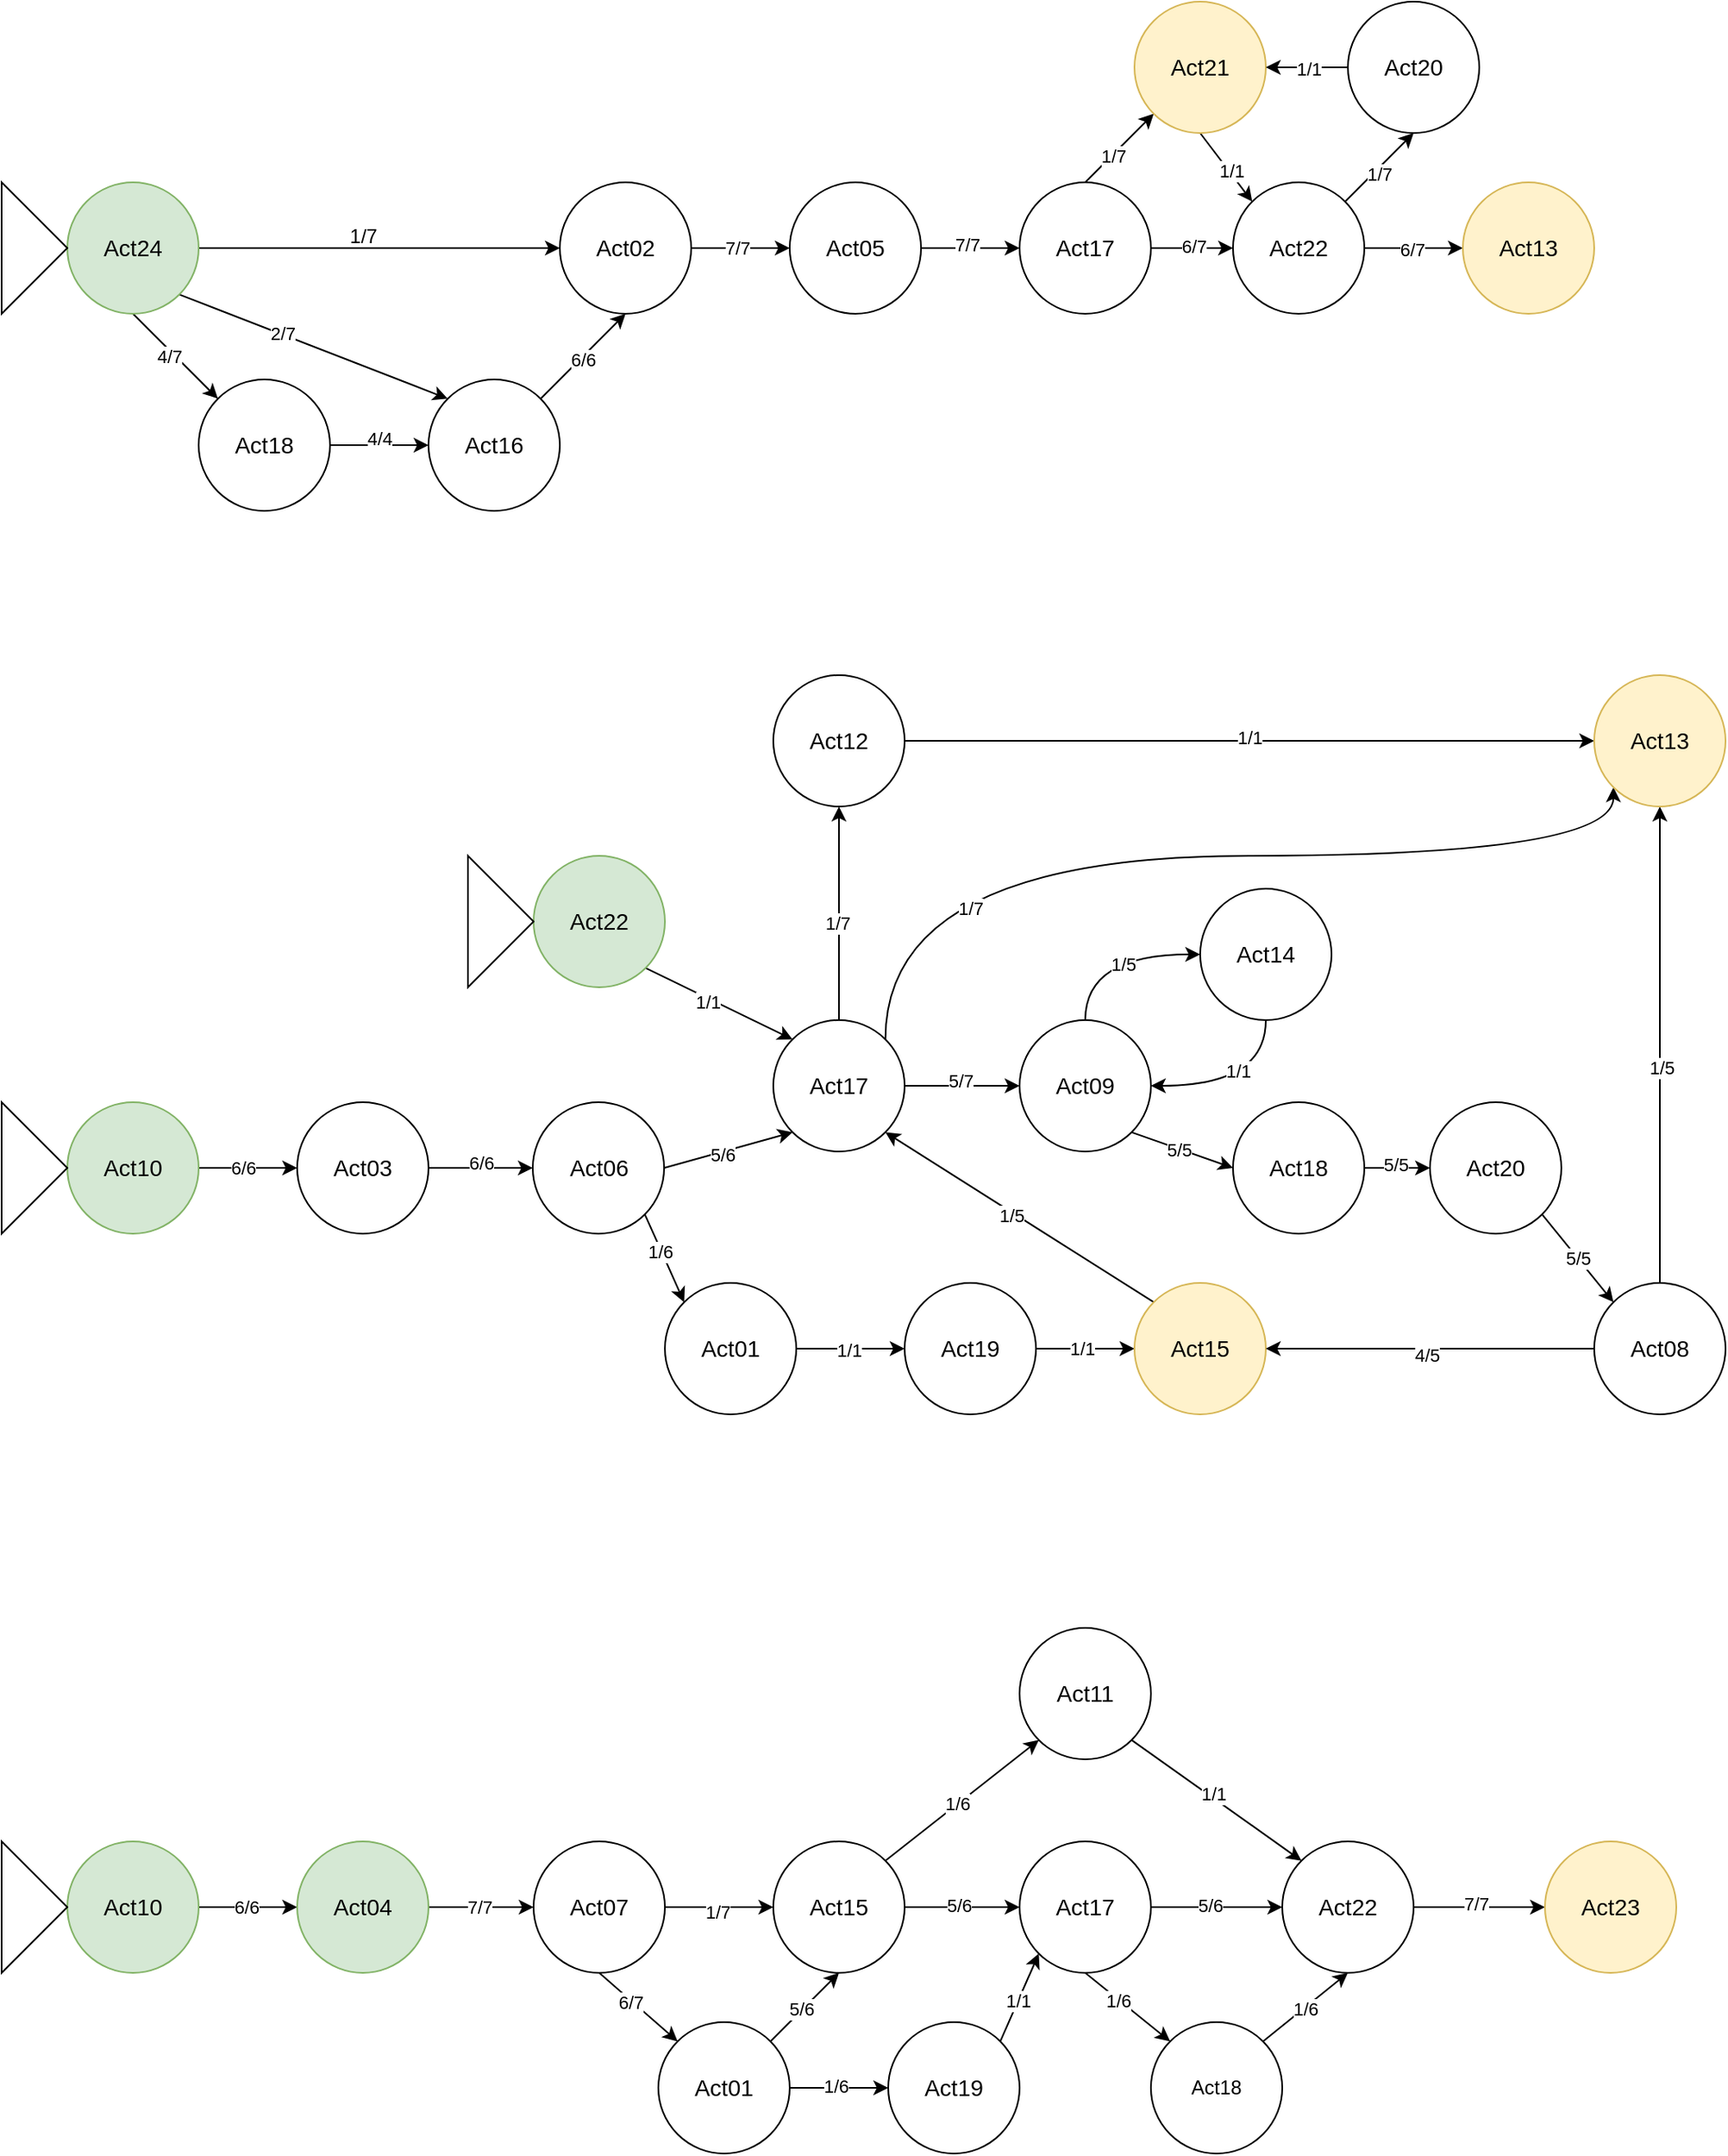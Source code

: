 <mxfile version="26.0.12">
  <diagram name="Página-1" id="U8C-AKAj-BaEkpmL3CiW">
    <mxGraphModel dx="1398" dy="735" grid="1" gridSize="10" guides="1" tooltips="1" connect="1" arrows="1" fold="1" page="1" pageScale="1" pageWidth="827" pageHeight="1169" math="0" shadow="0">
      <root>
        <mxCell id="0" />
        <mxCell id="1" parent="0" />
        <mxCell id="wTMSSNMJUDmzrDAlo_Wn-11" style="edgeStyle=orthogonalEdgeStyle;rounded=0;orthogonalLoop=1;jettySize=auto;html=1;exitX=1;exitY=0.5;exitDx=0;exitDy=0;entryX=0;entryY=0.5;entryDx=0;entryDy=0;" edge="1" parent="1" source="wTMSSNMJUDmzrDAlo_Wn-1" target="wTMSSNMJUDmzrDAlo_Wn-4">
          <mxGeometry relative="1" as="geometry" />
        </mxCell>
        <mxCell id="wTMSSNMJUDmzrDAlo_Wn-29" style="rounded=0;orthogonalLoop=1;jettySize=auto;html=1;exitX=0.5;exitY=1;exitDx=0;exitDy=0;entryX=0;entryY=0;entryDx=0;entryDy=0;" edge="1" parent="1" source="wTMSSNMJUDmzrDAlo_Wn-1" target="wTMSSNMJUDmzrDAlo_Wn-2">
          <mxGeometry relative="1" as="geometry" />
        </mxCell>
        <mxCell id="wTMSSNMJUDmzrDAlo_Wn-33" value="4/7" style="edgeLabel;html=1;align=center;verticalAlign=middle;resizable=0;points=[];" vertex="1" connectable="0" parent="wTMSSNMJUDmzrDAlo_Wn-29">
          <mxGeometry x="-0.066" y="-3" relative="1" as="geometry">
            <mxPoint as="offset" />
          </mxGeometry>
        </mxCell>
        <mxCell id="wTMSSNMJUDmzrDAlo_Wn-30" style="rounded=0;orthogonalLoop=1;jettySize=auto;html=1;exitX=1;exitY=1;exitDx=0;exitDy=0;entryX=0;entryY=0;entryDx=0;entryDy=0;" edge="1" parent="1" source="wTMSSNMJUDmzrDAlo_Wn-1" target="wTMSSNMJUDmzrDAlo_Wn-3">
          <mxGeometry relative="1" as="geometry" />
        </mxCell>
        <mxCell id="wTMSSNMJUDmzrDAlo_Wn-32" value="2/7" style="edgeLabel;html=1;align=center;verticalAlign=middle;resizable=0;points=[];" vertex="1" connectable="0" parent="wTMSSNMJUDmzrDAlo_Wn-30">
          <mxGeometry x="-0.238" y="1" relative="1" as="geometry">
            <mxPoint as="offset" />
          </mxGeometry>
        </mxCell>
        <mxCell id="wTMSSNMJUDmzrDAlo_Wn-1" value="&lt;font style=&quot;font-size: 14px;&quot;&gt;Act24&lt;/font&gt;" style="ellipse;whiteSpace=wrap;html=1;aspect=fixed;fillColor=#d5e8d4;strokeColor=#82b366;" vertex="1" parent="1">
          <mxGeometry x="90" y="180" width="80" height="80" as="geometry" />
        </mxCell>
        <mxCell id="wTMSSNMJUDmzrDAlo_Wn-9" style="edgeStyle=orthogonalEdgeStyle;rounded=0;orthogonalLoop=1;jettySize=auto;html=1;exitX=1;exitY=0.5;exitDx=0;exitDy=0;entryX=0;entryY=0.5;entryDx=0;entryDy=0;" edge="1" parent="1" source="wTMSSNMJUDmzrDAlo_Wn-2" target="wTMSSNMJUDmzrDAlo_Wn-3">
          <mxGeometry relative="1" as="geometry" />
        </mxCell>
        <mxCell id="wTMSSNMJUDmzrDAlo_Wn-34" value="4/4" style="edgeLabel;html=1;align=center;verticalAlign=middle;resizable=0;points=[];" vertex="1" connectable="0" parent="wTMSSNMJUDmzrDAlo_Wn-9">
          <mxGeometry x="-0.003" y="4" relative="1" as="geometry">
            <mxPoint as="offset" />
          </mxGeometry>
        </mxCell>
        <mxCell id="wTMSSNMJUDmzrDAlo_Wn-2" value="&lt;font style=&quot;font-size: 14px;&quot;&gt;Act18&lt;/font&gt;" style="ellipse;whiteSpace=wrap;html=1;aspect=fixed;" vertex="1" parent="1">
          <mxGeometry x="170" y="300" width="80" height="80" as="geometry" />
        </mxCell>
        <mxCell id="wTMSSNMJUDmzrDAlo_Wn-31" style="rounded=0;orthogonalLoop=1;jettySize=auto;html=1;exitX=1;exitY=0;exitDx=0;exitDy=0;entryX=0.5;entryY=1;entryDx=0;entryDy=0;" edge="1" parent="1" source="wTMSSNMJUDmzrDAlo_Wn-3" target="wTMSSNMJUDmzrDAlo_Wn-4">
          <mxGeometry relative="1" as="geometry" />
        </mxCell>
        <mxCell id="wTMSSNMJUDmzrDAlo_Wn-35" value="6/6" style="edgeLabel;html=1;align=center;verticalAlign=middle;resizable=0;points=[];" vertex="1" connectable="0" parent="wTMSSNMJUDmzrDAlo_Wn-31">
          <mxGeometry x="-0.048" y="-1" relative="1" as="geometry">
            <mxPoint as="offset" />
          </mxGeometry>
        </mxCell>
        <mxCell id="wTMSSNMJUDmzrDAlo_Wn-3" value="&lt;font style=&quot;font-size: 14px;&quot;&gt;Act16&lt;/font&gt;" style="ellipse;whiteSpace=wrap;html=1;aspect=fixed;" vertex="1" parent="1">
          <mxGeometry x="310" y="300" width="80" height="80" as="geometry" />
        </mxCell>
        <mxCell id="wTMSSNMJUDmzrDAlo_Wn-14" style="edgeStyle=orthogonalEdgeStyle;rounded=0;orthogonalLoop=1;jettySize=auto;html=1;exitX=1;exitY=0.5;exitDx=0;exitDy=0;entryX=0;entryY=0.5;entryDx=0;entryDy=0;" edge="1" parent="1" source="wTMSSNMJUDmzrDAlo_Wn-4" target="wTMSSNMJUDmzrDAlo_Wn-12">
          <mxGeometry relative="1" as="geometry" />
        </mxCell>
        <mxCell id="wTMSSNMJUDmzrDAlo_Wn-36" value="7/7" style="edgeLabel;html=1;align=center;verticalAlign=middle;resizable=0;points=[];" vertex="1" connectable="0" parent="wTMSSNMJUDmzrDAlo_Wn-14">
          <mxGeometry x="-0.067" relative="1" as="geometry">
            <mxPoint as="offset" />
          </mxGeometry>
        </mxCell>
        <mxCell id="wTMSSNMJUDmzrDAlo_Wn-4" value="&lt;font style=&quot;font-size: 14px;&quot;&gt;Act02&lt;/font&gt;" style="ellipse;whiteSpace=wrap;html=1;aspect=fixed;" vertex="1" parent="1">
          <mxGeometry x="390" y="180" width="80" height="80" as="geometry" />
        </mxCell>
        <mxCell id="wTMSSNMJUDmzrDAlo_Wn-5" value="" style="triangle;whiteSpace=wrap;html=1;" vertex="1" parent="1">
          <mxGeometry x="50" y="180" width="40" height="80" as="geometry" />
        </mxCell>
        <mxCell id="wTMSSNMJUDmzrDAlo_Wn-15" style="edgeStyle=orthogonalEdgeStyle;rounded=0;orthogonalLoop=1;jettySize=auto;html=1;exitX=1;exitY=0.5;exitDx=0;exitDy=0;entryX=0;entryY=0.5;entryDx=0;entryDy=0;" edge="1" parent="1" source="wTMSSNMJUDmzrDAlo_Wn-12" target="wTMSSNMJUDmzrDAlo_Wn-13">
          <mxGeometry relative="1" as="geometry" />
        </mxCell>
        <mxCell id="wTMSSNMJUDmzrDAlo_Wn-37" value="7/7" style="edgeLabel;html=1;align=center;verticalAlign=middle;resizable=0;points=[];" vertex="1" connectable="0" parent="wTMSSNMJUDmzrDAlo_Wn-15">
          <mxGeometry x="-0.067" y="2" relative="1" as="geometry">
            <mxPoint as="offset" />
          </mxGeometry>
        </mxCell>
        <mxCell id="wTMSSNMJUDmzrDAlo_Wn-12" value="&lt;font style=&quot;font-size: 14px;&quot;&gt;Act05&lt;/font&gt;" style="ellipse;whiteSpace=wrap;html=1;aspect=fixed;" vertex="1" parent="1">
          <mxGeometry x="530" y="180" width="80" height="80" as="geometry" />
        </mxCell>
        <mxCell id="wTMSSNMJUDmzrDAlo_Wn-21" style="edgeStyle=orthogonalEdgeStyle;rounded=0;orthogonalLoop=1;jettySize=auto;html=1;entryX=0;entryY=0.5;entryDx=0;entryDy=0;" edge="1" parent="1" source="wTMSSNMJUDmzrDAlo_Wn-13" target="wTMSSNMJUDmzrDAlo_Wn-16">
          <mxGeometry relative="1" as="geometry" />
        </mxCell>
        <mxCell id="wTMSSNMJUDmzrDAlo_Wn-38" value="6/7" style="edgeLabel;html=1;align=center;verticalAlign=middle;resizable=0;points=[];" vertex="1" connectable="0" parent="wTMSSNMJUDmzrDAlo_Wn-21">
          <mxGeometry x="0.044" y="1" relative="1" as="geometry">
            <mxPoint as="offset" />
          </mxGeometry>
        </mxCell>
        <mxCell id="wTMSSNMJUDmzrDAlo_Wn-25" style="rounded=0;orthogonalLoop=1;jettySize=auto;html=1;exitX=0.5;exitY=0;exitDx=0;exitDy=0;entryX=0;entryY=1;entryDx=0;entryDy=0;" edge="1" parent="1" source="wTMSSNMJUDmzrDAlo_Wn-13" target="wTMSSNMJUDmzrDAlo_Wn-18">
          <mxGeometry relative="1" as="geometry" />
        </mxCell>
        <mxCell id="wTMSSNMJUDmzrDAlo_Wn-39" value="1/7" style="edgeLabel;html=1;align=center;verticalAlign=middle;resizable=0;points=[];" vertex="1" connectable="0" parent="wTMSSNMJUDmzrDAlo_Wn-25">
          <mxGeometry x="-0.222" relative="1" as="geometry">
            <mxPoint as="offset" />
          </mxGeometry>
        </mxCell>
        <mxCell id="wTMSSNMJUDmzrDAlo_Wn-13" value="&lt;font style=&quot;font-size: 14px;&quot;&gt;Act17&lt;/font&gt;" style="ellipse;whiteSpace=wrap;html=1;aspect=fixed;" vertex="1" parent="1">
          <mxGeometry x="670" y="180" width="80" height="80" as="geometry" />
        </mxCell>
        <mxCell id="wTMSSNMJUDmzrDAlo_Wn-22" style="edgeStyle=orthogonalEdgeStyle;rounded=0;orthogonalLoop=1;jettySize=auto;html=1;exitX=1;exitY=0.5;exitDx=0;exitDy=0;entryX=0;entryY=0.5;entryDx=0;entryDy=0;" edge="1" parent="1" source="wTMSSNMJUDmzrDAlo_Wn-16" target="wTMSSNMJUDmzrDAlo_Wn-17">
          <mxGeometry relative="1" as="geometry" />
        </mxCell>
        <mxCell id="wTMSSNMJUDmzrDAlo_Wn-43" value="6/7" style="edgeLabel;html=1;align=center;verticalAlign=middle;resizable=0;points=[];" vertex="1" connectable="0" parent="wTMSSNMJUDmzrDAlo_Wn-22">
          <mxGeometry x="-0.051" y="-1" relative="1" as="geometry">
            <mxPoint as="offset" />
          </mxGeometry>
        </mxCell>
        <mxCell id="wTMSSNMJUDmzrDAlo_Wn-23" style="rounded=0;orthogonalLoop=1;jettySize=auto;html=1;exitX=1;exitY=0;exitDx=0;exitDy=0;entryX=0.5;entryY=1;entryDx=0;entryDy=0;" edge="1" parent="1" source="wTMSSNMJUDmzrDAlo_Wn-16" target="wTMSSNMJUDmzrDAlo_Wn-19">
          <mxGeometry relative="1" as="geometry" />
        </mxCell>
        <mxCell id="wTMSSNMJUDmzrDAlo_Wn-41" value="1/7" style="edgeLabel;html=1;align=center;verticalAlign=middle;resizable=0;points=[];" vertex="1" connectable="0" parent="wTMSSNMJUDmzrDAlo_Wn-23">
          <mxGeometry x="-0.105" y="-2" relative="1" as="geometry">
            <mxPoint as="offset" />
          </mxGeometry>
        </mxCell>
        <mxCell id="wTMSSNMJUDmzrDAlo_Wn-16" value="&lt;font style=&quot;font-size: 14px;&quot;&gt;Act22&lt;/font&gt;" style="ellipse;whiteSpace=wrap;html=1;aspect=fixed;" vertex="1" parent="1">
          <mxGeometry x="800" y="180" width="80" height="80" as="geometry" />
        </mxCell>
        <mxCell id="wTMSSNMJUDmzrDAlo_Wn-17" value="&lt;font style=&quot;font-size: 14px;&quot;&gt;Act13&lt;/font&gt;" style="ellipse;whiteSpace=wrap;html=1;aspect=fixed;fillColor=#fff2cc;strokeColor=#d6b656;" vertex="1" parent="1">
          <mxGeometry x="940" y="180" width="80" height="80" as="geometry" />
        </mxCell>
        <mxCell id="wTMSSNMJUDmzrDAlo_Wn-26" style="rounded=0;orthogonalLoop=1;jettySize=auto;html=1;exitX=0.5;exitY=1;exitDx=0;exitDy=0;entryX=0;entryY=0;entryDx=0;entryDy=0;" edge="1" parent="1" source="wTMSSNMJUDmzrDAlo_Wn-18" target="wTMSSNMJUDmzrDAlo_Wn-16">
          <mxGeometry relative="1" as="geometry" />
        </mxCell>
        <mxCell id="wTMSSNMJUDmzrDAlo_Wn-40" value="1/1" style="edgeLabel;html=1;align=center;verticalAlign=middle;resizable=0;points=[];" vertex="1" connectable="0" parent="wTMSSNMJUDmzrDAlo_Wn-26">
          <mxGeometry x="0.126" y="1" relative="1" as="geometry">
            <mxPoint as="offset" />
          </mxGeometry>
        </mxCell>
        <mxCell id="wTMSSNMJUDmzrDAlo_Wn-18" value="&lt;font style=&quot;font-size: 14px;&quot;&gt;Act21&lt;/font&gt;" style="ellipse;whiteSpace=wrap;html=1;aspect=fixed;fillColor=#fff2cc;strokeColor=#d6b656;" vertex="1" parent="1">
          <mxGeometry x="740" y="70" width="80" height="80" as="geometry" />
        </mxCell>
        <mxCell id="wTMSSNMJUDmzrDAlo_Wn-24" style="edgeStyle=orthogonalEdgeStyle;rounded=0;orthogonalLoop=1;jettySize=auto;html=1;exitX=0;exitY=0.5;exitDx=0;exitDy=0;entryX=1;entryY=0.5;entryDx=0;entryDy=0;" edge="1" parent="1" source="wTMSSNMJUDmzrDAlo_Wn-19" target="wTMSSNMJUDmzrDAlo_Wn-18">
          <mxGeometry relative="1" as="geometry" />
        </mxCell>
        <mxCell id="wTMSSNMJUDmzrDAlo_Wn-42" value="1/1" style="edgeLabel;html=1;align=center;verticalAlign=middle;resizable=0;points=[];" vertex="1" connectable="0" parent="wTMSSNMJUDmzrDAlo_Wn-24">
          <mxGeometry x="-0.025" y="1" relative="1" as="geometry">
            <mxPoint as="offset" />
          </mxGeometry>
        </mxCell>
        <mxCell id="wTMSSNMJUDmzrDAlo_Wn-19" value="&lt;font style=&quot;font-size: 14px;&quot;&gt;Act20&lt;/font&gt;" style="ellipse;whiteSpace=wrap;html=1;aspect=fixed;" vertex="1" parent="1">
          <mxGeometry x="870" y="70" width="80" height="80" as="geometry" />
        </mxCell>
        <mxCell id="wTMSSNMJUDmzrDAlo_Wn-27" value="1/7" style="text;html=1;align=center;verticalAlign=middle;resizable=0;points=[];autosize=1;strokeColor=none;fillColor=none;" vertex="1" parent="1">
          <mxGeometry x="250" y="198" width="40" height="30" as="geometry" />
        </mxCell>
        <mxCell id="wTMSSNMJUDmzrDAlo_Wn-49" style="edgeStyle=orthogonalEdgeStyle;rounded=0;orthogonalLoop=1;jettySize=auto;html=1;exitX=1;exitY=0.5;exitDx=0;exitDy=0;entryX=0;entryY=0.5;entryDx=0;entryDy=0;" edge="1" parent="1" source="wTMSSNMJUDmzrDAlo_Wn-44" target="wTMSSNMJUDmzrDAlo_Wn-48">
          <mxGeometry relative="1" as="geometry" />
        </mxCell>
        <mxCell id="wTMSSNMJUDmzrDAlo_Wn-83" value="6/6" style="edgeLabel;html=1;align=center;verticalAlign=middle;resizable=0;points=[];" vertex="1" connectable="0" parent="wTMSSNMJUDmzrDAlo_Wn-49">
          <mxGeometry x="-0.092" relative="1" as="geometry">
            <mxPoint as="offset" />
          </mxGeometry>
        </mxCell>
        <mxCell id="wTMSSNMJUDmzrDAlo_Wn-44" value="&lt;font style=&quot;font-size: 14px;&quot;&gt;Act10&lt;/font&gt;" style="ellipse;whiteSpace=wrap;html=1;aspect=fixed;fillColor=#d5e8d4;strokeColor=#82b366;" vertex="1" parent="1">
          <mxGeometry x="90" y="740" width="80" height="80" as="geometry" />
        </mxCell>
        <mxCell id="wTMSSNMJUDmzrDAlo_Wn-67" style="rounded=0;orthogonalLoop=1;jettySize=auto;html=1;exitX=1;exitY=1;exitDx=0;exitDy=0;entryX=0;entryY=0;entryDx=0;entryDy=0;" edge="1" parent="1" source="wTMSSNMJUDmzrDAlo_Wn-45" target="wTMSSNMJUDmzrDAlo_Wn-54">
          <mxGeometry relative="1" as="geometry" />
        </mxCell>
        <mxCell id="wTMSSNMJUDmzrDAlo_Wn-85" value="1/1" style="edgeLabel;html=1;align=center;verticalAlign=middle;resizable=0;points=[];" vertex="1" connectable="0" parent="wTMSSNMJUDmzrDAlo_Wn-67">
          <mxGeometry x="-0.14" y="-2" relative="1" as="geometry">
            <mxPoint as="offset" />
          </mxGeometry>
        </mxCell>
        <mxCell id="wTMSSNMJUDmzrDAlo_Wn-45" value="&lt;font style=&quot;font-size: 14px;&quot;&gt;Act22&lt;/font&gt;" style="ellipse;whiteSpace=wrap;html=1;aspect=fixed;fillColor=#d5e8d4;strokeColor=#82b366;" vertex="1" parent="1">
          <mxGeometry x="374" y="590" width="80" height="80" as="geometry" />
        </mxCell>
        <mxCell id="wTMSSNMJUDmzrDAlo_Wn-46" value="" style="triangle;whiteSpace=wrap;html=1;" vertex="1" parent="1">
          <mxGeometry x="334" y="590" width="40" height="80" as="geometry" />
        </mxCell>
        <mxCell id="wTMSSNMJUDmzrDAlo_Wn-47" value="" style="triangle;whiteSpace=wrap;html=1;" vertex="1" parent="1">
          <mxGeometry x="50" y="740" width="40" height="80" as="geometry" />
        </mxCell>
        <mxCell id="wTMSSNMJUDmzrDAlo_Wn-62" style="edgeStyle=orthogonalEdgeStyle;rounded=0;orthogonalLoop=1;jettySize=auto;html=1;exitX=1;exitY=0.5;exitDx=0;exitDy=0;entryX=0;entryY=0.5;entryDx=0;entryDy=0;" edge="1" parent="1" source="wTMSSNMJUDmzrDAlo_Wn-48" target="wTMSSNMJUDmzrDAlo_Wn-50">
          <mxGeometry relative="1" as="geometry" />
        </mxCell>
        <mxCell id="wTMSSNMJUDmzrDAlo_Wn-84" value="6/6" style="edgeLabel;html=1;align=center;verticalAlign=middle;resizable=0;points=[];" vertex="1" connectable="0" parent="wTMSSNMJUDmzrDAlo_Wn-62">
          <mxGeometry x="0.008" y="3" relative="1" as="geometry">
            <mxPoint as="offset" />
          </mxGeometry>
        </mxCell>
        <mxCell id="wTMSSNMJUDmzrDAlo_Wn-48" value="&lt;font style=&quot;font-size: 14px;&quot;&gt;Act03&lt;/font&gt;" style="ellipse;whiteSpace=wrap;html=1;aspect=fixed;" vertex="1" parent="1">
          <mxGeometry x="230" y="740" width="80" height="80" as="geometry" />
        </mxCell>
        <mxCell id="wTMSSNMJUDmzrDAlo_Wn-63" style="rounded=0;orthogonalLoop=1;jettySize=auto;html=1;exitX=1;exitY=1;exitDx=0;exitDy=0;entryX=0;entryY=0;entryDx=0;entryDy=0;" edge="1" parent="1" source="wTMSSNMJUDmzrDAlo_Wn-50" target="wTMSSNMJUDmzrDAlo_Wn-51">
          <mxGeometry relative="1" as="geometry" />
        </mxCell>
        <mxCell id="wTMSSNMJUDmzrDAlo_Wn-87" value="1/6" style="edgeLabel;html=1;align=center;verticalAlign=middle;resizable=0;points=[];" vertex="1" connectable="0" parent="wTMSSNMJUDmzrDAlo_Wn-63">
          <mxGeometry x="-0.178" y="-1" relative="1" as="geometry">
            <mxPoint as="offset" />
          </mxGeometry>
        </mxCell>
        <mxCell id="wTMSSNMJUDmzrDAlo_Wn-66" style="rounded=0;orthogonalLoop=1;jettySize=auto;html=1;exitX=1;exitY=0.5;exitDx=0;exitDy=0;entryX=0;entryY=1;entryDx=0;entryDy=0;" edge="1" parent="1" source="wTMSSNMJUDmzrDAlo_Wn-50" target="wTMSSNMJUDmzrDAlo_Wn-54">
          <mxGeometry relative="1" as="geometry" />
        </mxCell>
        <mxCell id="wTMSSNMJUDmzrDAlo_Wn-86" value="5/6" style="edgeLabel;html=1;align=center;verticalAlign=middle;resizable=0;points=[];" vertex="1" connectable="0" parent="wTMSSNMJUDmzrDAlo_Wn-66">
          <mxGeometry x="-0.11" y="-1" relative="1" as="geometry">
            <mxPoint as="offset" />
          </mxGeometry>
        </mxCell>
        <mxCell id="wTMSSNMJUDmzrDAlo_Wn-50" value="&lt;font style=&quot;font-size: 14px;&quot;&gt;Act06&lt;/font&gt;" style="ellipse;whiteSpace=wrap;html=1;aspect=fixed;" vertex="1" parent="1">
          <mxGeometry x="373.5" y="740" width="80" height="80" as="geometry" />
        </mxCell>
        <mxCell id="wTMSSNMJUDmzrDAlo_Wn-64" style="edgeStyle=orthogonalEdgeStyle;rounded=0;orthogonalLoop=1;jettySize=auto;html=1;exitX=1;exitY=0.5;exitDx=0;exitDy=0;entryX=0;entryY=0.5;entryDx=0;entryDy=0;" edge="1" parent="1" source="wTMSSNMJUDmzrDAlo_Wn-51" target="wTMSSNMJUDmzrDAlo_Wn-52">
          <mxGeometry relative="1" as="geometry" />
        </mxCell>
        <mxCell id="wTMSSNMJUDmzrDAlo_Wn-88" value="1/1" style="edgeLabel;html=1;align=center;verticalAlign=middle;resizable=0;points=[];" vertex="1" connectable="0" parent="wTMSSNMJUDmzrDAlo_Wn-64">
          <mxGeometry x="-0.036" y="-1" relative="1" as="geometry">
            <mxPoint as="offset" />
          </mxGeometry>
        </mxCell>
        <mxCell id="wTMSSNMJUDmzrDAlo_Wn-51" value="&lt;font style=&quot;font-size: 14px;&quot;&gt;Act01&lt;/font&gt;" style="ellipse;whiteSpace=wrap;html=1;aspect=fixed;" vertex="1" parent="1">
          <mxGeometry x="454" y="850" width="80" height="80" as="geometry" />
        </mxCell>
        <mxCell id="wTMSSNMJUDmzrDAlo_Wn-65" style="edgeStyle=orthogonalEdgeStyle;rounded=0;orthogonalLoop=1;jettySize=auto;html=1;exitX=1;exitY=0.5;exitDx=0;exitDy=0;entryX=0;entryY=0.5;entryDx=0;entryDy=0;" edge="1" parent="1" source="wTMSSNMJUDmzrDAlo_Wn-52" target="wTMSSNMJUDmzrDAlo_Wn-53">
          <mxGeometry relative="1" as="geometry" />
        </mxCell>
        <mxCell id="wTMSSNMJUDmzrDAlo_Wn-89" value="1/1" style="edgeLabel;html=1;align=center;verticalAlign=middle;resizable=0;points=[];" vertex="1" connectable="0" parent="wTMSSNMJUDmzrDAlo_Wn-65">
          <mxGeometry x="-0.076" relative="1" as="geometry">
            <mxPoint as="offset" />
          </mxGeometry>
        </mxCell>
        <mxCell id="wTMSSNMJUDmzrDAlo_Wn-52" value="&lt;font style=&quot;font-size: 14px;&quot;&gt;Act19&lt;/font&gt;" style="ellipse;whiteSpace=wrap;html=1;aspect=fixed;" vertex="1" parent="1">
          <mxGeometry x="600" y="850" width="80" height="80" as="geometry" />
        </mxCell>
        <mxCell id="wTMSSNMJUDmzrDAlo_Wn-92" style="rounded=0;orthogonalLoop=1;jettySize=auto;html=1;exitX=0;exitY=0;exitDx=0;exitDy=0;entryX=1;entryY=1;entryDx=0;entryDy=0;" edge="1" parent="1" source="wTMSSNMJUDmzrDAlo_Wn-53" target="wTMSSNMJUDmzrDAlo_Wn-54">
          <mxGeometry relative="1" as="geometry" />
        </mxCell>
        <mxCell id="wTMSSNMJUDmzrDAlo_Wn-106" value="1/5" style="edgeLabel;html=1;align=center;verticalAlign=middle;resizable=0;points=[];" vertex="1" connectable="0" parent="wTMSSNMJUDmzrDAlo_Wn-92">
          <mxGeometry x="0.051" y="2" relative="1" as="geometry">
            <mxPoint as="offset" />
          </mxGeometry>
        </mxCell>
        <mxCell id="wTMSSNMJUDmzrDAlo_Wn-53" value="&lt;font style=&quot;font-size: 14px;&quot;&gt;Act15&lt;/font&gt;" style="ellipse;whiteSpace=wrap;html=1;aspect=fixed;fillColor=#fff2cc;strokeColor=#d6b656;" vertex="1" parent="1">
          <mxGeometry x="740" y="850" width="80" height="80" as="geometry" />
        </mxCell>
        <mxCell id="wTMSSNMJUDmzrDAlo_Wn-68" style="edgeStyle=orthogonalEdgeStyle;rounded=0;orthogonalLoop=1;jettySize=auto;html=1;exitX=0.5;exitY=0;exitDx=0;exitDy=0;entryX=0.5;entryY=1;entryDx=0;entryDy=0;" edge="1" parent="1" source="wTMSSNMJUDmzrDAlo_Wn-54" target="wTMSSNMJUDmzrDAlo_Wn-55">
          <mxGeometry relative="1" as="geometry" />
        </mxCell>
        <mxCell id="wTMSSNMJUDmzrDAlo_Wn-95" value="1/7" style="edgeLabel;html=1;align=center;verticalAlign=middle;resizable=0;points=[];" vertex="1" connectable="0" parent="wTMSSNMJUDmzrDAlo_Wn-68">
          <mxGeometry x="-0.088" y="1" relative="1" as="geometry">
            <mxPoint as="offset" />
          </mxGeometry>
        </mxCell>
        <mxCell id="wTMSSNMJUDmzrDAlo_Wn-76" style="edgeStyle=orthogonalEdgeStyle;rounded=0;orthogonalLoop=1;jettySize=auto;html=1;exitX=1;exitY=0.5;exitDx=0;exitDy=0;entryX=0;entryY=0.5;entryDx=0;entryDy=0;" edge="1" parent="1" source="wTMSSNMJUDmzrDAlo_Wn-54" target="wTMSSNMJUDmzrDAlo_Wn-56">
          <mxGeometry relative="1" as="geometry" />
        </mxCell>
        <mxCell id="wTMSSNMJUDmzrDAlo_Wn-96" value="5/7" style="edgeLabel;html=1;align=center;verticalAlign=middle;resizable=0;points=[];" vertex="1" connectable="0" parent="wTMSSNMJUDmzrDAlo_Wn-76">
          <mxGeometry x="-0.045" y="3" relative="1" as="geometry">
            <mxPoint as="offset" />
          </mxGeometry>
        </mxCell>
        <mxCell id="wTMSSNMJUDmzrDAlo_Wn-80" style="edgeStyle=orthogonalEdgeStyle;rounded=0;orthogonalLoop=1;jettySize=auto;html=1;exitX=1;exitY=0;exitDx=0;exitDy=0;entryX=0;entryY=1;entryDx=0;entryDy=0;elbow=vertical;curved=1;" edge="1" parent="1" source="wTMSSNMJUDmzrDAlo_Wn-54" target="wTMSSNMJUDmzrDAlo_Wn-61">
          <mxGeometry relative="1" as="geometry">
            <Array as="points">
              <mxPoint x="588" y="590" />
              <mxPoint x="1032" y="590" />
            </Array>
          </mxGeometry>
        </mxCell>
        <mxCell id="wTMSSNMJUDmzrDAlo_Wn-93" value="1/7" style="edgeLabel;html=1;align=center;verticalAlign=middle;resizable=0;points=[];" vertex="1" connectable="0" parent="wTMSSNMJUDmzrDAlo_Wn-80">
          <mxGeometry x="-0.452" y="-32" relative="1" as="geometry">
            <mxPoint as="offset" />
          </mxGeometry>
        </mxCell>
        <mxCell id="wTMSSNMJUDmzrDAlo_Wn-54" value="&lt;font style=&quot;font-size: 14px;&quot;&gt;Act17&lt;/font&gt;" style="ellipse;whiteSpace=wrap;html=1;aspect=fixed;" vertex="1" parent="1">
          <mxGeometry x="520" y="690" width="80" height="80" as="geometry" />
        </mxCell>
        <mxCell id="wTMSSNMJUDmzrDAlo_Wn-69" style="edgeStyle=orthogonalEdgeStyle;rounded=0;orthogonalLoop=1;jettySize=auto;html=1;exitX=1;exitY=0.5;exitDx=0;exitDy=0;entryX=0;entryY=0.5;entryDx=0;entryDy=0;" edge="1" parent="1" source="wTMSSNMJUDmzrDAlo_Wn-55" target="wTMSSNMJUDmzrDAlo_Wn-61">
          <mxGeometry relative="1" as="geometry" />
        </mxCell>
        <mxCell id="wTMSSNMJUDmzrDAlo_Wn-97" value="1/1" style="edgeLabel;html=1;align=center;verticalAlign=middle;resizable=0;points=[];" vertex="1" connectable="0" parent="wTMSSNMJUDmzrDAlo_Wn-69">
          <mxGeometry x="-0.002" y="2" relative="1" as="geometry">
            <mxPoint as="offset" />
          </mxGeometry>
        </mxCell>
        <mxCell id="wTMSSNMJUDmzrDAlo_Wn-55" value="&lt;font style=&quot;font-size: 14px;&quot;&gt;Act12&lt;/font&gt;" style="ellipse;whiteSpace=wrap;html=1;aspect=fixed;" vertex="1" parent="1">
          <mxGeometry x="520" y="480" width="80" height="80" as="geometry" />
        </mxCell>
        <mxCell id="wTMSSNMJUDmzrDAlo_Wn-75" style="rounded=0;orthogonalLoop=1;jettySize=auto;html=1;exitX=1;exitY=1;exitDx=0;exitDy=0;entryX=0;entryY=0.5;entryDx=0;entryDy=0;" edge="1" parent="1" source="wTMSSNMJUDmzrDAlo_Wn-56" target="wTMSSNMJUDmzrDAlo_Wn-58">
          <mxGeometry relative="1" as="geometry" />
        </mxCell>
        <mxCell id="wTMSSNMJUDmzrDAlo_Wn-100" value="5/5" style="edgeLabel;html=1;align=center;verticalAlign=middle;resizable=0;points=[];" vertex="1" connectable="0" parent="wTMSSNMJUDmzrDAlo_Wn-75">
          <mxGeometry x="-0.072" relative="1" as="geometry">
            <mxPoint as="offset" />
          </mxGeometry>
        </mxCell>
        <mxCell id="wTMSSNMJUDmzrDAlo_Wn-81" style="edgeStyle=orthogonalEdgeStyle;rounded=0;orthogonalLoop=1;jettySize=auto;html=1;exitX=0.5;exitY=0;exitDx=0;exitDy=0;entryX=0;entryY=0.5;entryDx=0;entryDy=0;curved=1;" edge="1" parent="1" source="wTMSSNMJUDmzrDAlo_Wn-56" target="wTMSSNMJUDmzrDAlo_Wn-57">
          <mxGeometry relative="1" as="geometry" />
        </mxCell>
        <mxCell id="wTMSSNMJUDmzrDAlo_Wn-98" value="1/5" style="edgeLabel;html=1;align=center;verticalAlign=middle;resizable=0;points=[];" vertex="1" connectable="0" parent="wTMSSNMJUDmzrDAlo_Wn-81">
          <mxGeometry x="0.136" y="-6" relative="1" as="geometry">
            <mxPoint as="offset" />
          </mxGeometry>
        </mxCell>
        <mxCell id="wTMSSNMJUDmzrDAlo_Wn-56" value="&lt;font style=&quot;font-size: 14px;&quot;&gt;Act09&lt;/font&gt;" style="ellipse;whiteSpace=wrap;html=1;aspect=fixed;" vertex="1" parent="1">
          <mxGeometry x="670" y="690" width="80" height="80" as="geometry" />
        </mxCell>
        <mxCell id="wTMSSNMJUDmzrDAlo_Wn-82" style="edgeStyle=orthogonalEdgeStyle;rounded=0;orthogonalLoop=1;jettySize=auto;html=1;exitX=0.5;exitY=1;exitDx=0;exitDy=0;entryX=1;entryY=0.5;entryDx=0;entryDy=0;curved=1;" edge="1" parent="1" source="wTMSSNMJUDmzrDAlo_Wn-57" target="wTMSSNMJUDmzrDAlo_Wn-56">
          <mxGeometry relative="1" as="geometry" />
        </mxCell>
        <mxCell id="wTMSSNMJUDmzrDAlo_Wn-99" value="1/1" style="edgeLabel;html=1;align=center;verticalAlign=middle;resizable=0;points=[];" vertex="1" connectable="0" parent="wTMSSNMJUDmzrDAlo_Wn-82">
          <mxGeometry x="0.038" y="-9" relative="1" as="geometry">
            <mxPoint as="offset" />
          </mxGeometry>
        </mxCell>
        <mxCell id="wTMSSNMJUDmzrDAlo_Wn-57" value="&lt;font style=&quot;font-size: 14px;&quot;&gt;Act14&lt;/font&gt;" style="ellipse;whiteSpace=wrap;html=1;aspect=fixed;" vertex="1" parent="1">
          <mxGeometry x="780" y="610" width="80" height="80" as="geometry" />
        </mxCell>
        <mxCell id="wTMSSNMJUDmzrDAlo_Wn-74" style="edgeStyle=orthogonalEdgeStyle;rounded=0;orthogonalLoop=1;jettySize=auto;html=1;exitX=1;exitY=0.5;exitDx=0;exitDy=0;entryX=0;entryY=0.5;entryDx=0;entryDy=0;" edge="1" parent="1" source="wTMSSNMJUDmzrDAlo_Wn-58" target="wTMSSNMJUDmzrDAlo_Wn-59">
          <mxGeometry relative="1" as="geometry" />
        </mxCell>
        <mxCell id="wTMSSNMJUDmzrDAlo_Wn-101" value="5/5" style="edgeLabel;html=1;align=center;verticalAlign=middle;resizable=0;points=[];" vertex="1" connectable="0" parent="wTMSSNMJUDmzrDAlo_Wn-74">
          <mxGeometry x="-0.043" y="2" relative="1" as="geometry">
            <mxPoint as="offset" />
          </mxGeometry>
        </mxCell>
        <mxCell id="wTMSSNMJUDmzrDAlo_Wn-58" value="&lt;font style=&quot;font-size: 14px;&quot;&gt;Act18&lt;/font&gt;" style="ellipse;whiteSpace=wrap;html=1;aspect=fixed;" vertex="1" parent="1">
          <mxGeometry x="800" y="740" width="80" height="80" as="geometry" />
        </mxCell>
        <mxCell id="wTMSSNMJUDmzrDAlo_Wn-73" style="rounded=0;orthogonalLoop=1;jettySize=auto;html=1;exitX=1;exitY=1;exitDx=0;exitDy=0;entryX=0;entryY=0;entryDx=0;entryDy=0;" edge="1" parent="1" source="wTMSSNMJUDmzrDAlo_Wn-59" target="wTMSSNMJUDmzrDAlo_Wn-60">
          <mxGeometry relative="1" as="geometry" />
        </mxCell>
        <mxCell id="wTMSSNMJUDmzrDAlo_Wn-102" value="5/5" style="edgeLabel;html=1;align=center;verticalAlign=middle;resizable=0;points=[];" vertex="1" connectable="0" parent="wTMSSNMJUDmzrDAlo_Wn-73">
          <mxGeometry x="-0.018" relative="1" as="geometry">
            <mxPoint as="offset" />
          </mxGeometry>
        </mxCell>
        <mxCell id="wTMSSNMJUDmzrDAlo_Wn-59" value="&lt;font style=&quot;font-size: 14px;&quot;&gt;Act20&lt;/font&gt;" style="ellipse;whiteSpace=wrap;html=1;aspect=fixed;" vertex="1" parent="1">
          <mxGeometry x="920" y="740" width="80" height="80" as="geometry" />
        </mxCell>
        <mxCell id="wTMSSNMJUDmzrDAlo_Wn-70" style="edgeStyle=orthogonalEdgeStyle;rounded=0;orthogonalLoop=1;jettySize=auto;html=1;exitX=0.5;exitY=0;exitDx=0;exitDy=0;entryX=0.5;entryY=1;entryDx=0;entryDy=0;" edge="1" parent="1" source="wTMSSNMJUDmzrDAlo_Wn-60" target="wTMSSNMJUDmzrDAlo_Wn-61">
          <mxGeometry relative="1" as="geometry" />
        </mxCell>
        <mxCell id="wTMSSNMJUDmzrDAlo_Wn-104" value="1/5" style="edgeLabel;html=1;align=center;verticalAlign=middle;resizable=0;points=[];" vertex="1" connectable="0" parent="wTMSSNMJUDmzrDAlo_Wn-70">
          <mxGeometry x="-0.092" y="-1" relative="1" as="geometry">
            <mxPoint as="offset" />
          </mxGeometry>
        </mxCell>
        <mxCell id="wTMSSNMJUDmzrDAlo_Wn-72" style="rounded=0;orthogonalLoop=1;jettySize=auto;html=1;exitX=0;exitY=0.5;exitDx=0;exitDy=0;entryX=1;entryY=0.5;entryDx=0;entryDy=0;" edge="1" parent="1" source="wTMSSNMJUDmzrDAlo_Wn-60" target="wTMSSNMJUDmzrDAlo_Wn-53">
          <mxGeometry relative="1" as="geometry" />
        </mxCell>
        <mxCell id="wTMSSNMJUDmzrDAlo_Wn-105" value="4/5" style="edgeLabel;html=1;align=center;verticalAlign=middle;resizable=0;points=[];" vertex="1" connectable="0" parent="wTMSSNMJUDmzrDAlo_Wn-72">
          <mxGeometry x="0.018" y="4" relative="1" as="geometry">
            <mxPoint as="offset" />
          </mxGeometry>
        </mxCell>
        <mxCell id="wTMSSNMJUDmzrDAlo_Wn-60" value="&lt;font style=&quot;font-size: 14px;&quot;&gt;Act08&lt;/font&gt;" style="ellipse;whiteSpace=wrap;html=1;aspect=fixed;" vertex="1" parent="1">
          <mxGeometry x="1020" y="850" width="80" height="80" as="geometry" />
        </mxCell>
        <mxCell id="wTMSSNMJUDmzrDAlo_Wn-61" value="&lt;font style=&quot;font-size: 14px;&quot;&gt;Act13&lt;/font&gt;" style="ellipse;whiteSpace=wrap;html=1;aspect=fixed;fillColor=#fff2cc;strokeColor=#d6b656;" vertex="1" parent="1">
          <mxGeometry x="1020" y="480" width="80" height="80" as="geometry" />
        </mxCell>
        <mxCell id="wTMSSNMJUDmzrDAlo_Wn-119" style="edgeStyle=orthogonalEdgeStyle;rounded=0;orthogonalLoop=1;jettySize=auto;html=1;exitX=1;exitY=0.5;exitDx=0;exitDy=0;entryX=0;entryY=0.5;entryDx=0;entryDy=0;" edge="1" parent="1" source="wTMSSNMJUDmzrDAlo_Wn-107" target="wTMSSNMJUDmzrDAlo_Wn-108">
          <mxGeometry relative="1" as="geometry" />
        </mxCell>
        <mxCell id="wTMSSNMJUDmzrDAlo_Wn-135" value="6/6" style="edgeLabel;html=1;align=center;verticalAlign=middle;resizable=0;points=[];" vertex="1" connectable="0" parent="wTMSSNMJUDmzrDAlo_Wn-119">
          <mxGeometry x="-0.029" relative="1" as="geometry">
            <mxPoint as="offset" />
          </mxGeometry>
        </mxCell>
        <mxCell id="wTMSSNMJUDmzrDAlo_Wn-107" value="&lt;font style=&quot;font-size: 14px;&quot;&gt;Act10&lt;/font&gt;" style="ellipse;whiteSpace=wrap;html=1;aspect=fixed;fillColor=#d5e8d4;strokeColor=#82b366;" vertex="1" parent="1">
          <mxGeometry x="90" y="1190" width="80" height="80" as="geometry" />
        </mxCell>
        <mxCell id="wTMSSNMJUDmzrDAlo_Wn-120" style="edgeStyle=orthogonalEdgeStyle;rounded=0;orthogonalLoop=1;jettySize=auto;html=1;exitX=1;exitY=0.5;exitDx=0;exitDy=0;entryX=0;entryY=0.5;entryDx=0;entryDy=0;" edge="1" parent="1" source="wTMSSNMJUDmzrDAlo_Wn-108" target="wTMSSNMJUDmzrDAlo_Wn-109">
          <mxGeometry relative="1" as="geometry" />
        </mxCell>
        <mxCell id="wTMSSNMJUDmzrDAlo_Wn-136" value="7/7" style="edgeLabel;html=1;align=center;verticalAlign=middle;resizable=0;points=[];" vertex="1" connectable="0" parent="wTMSSNMJUDmzrDAlo_Wn-120">
          <mxGeometry x="-0.03" relative="1" as="geometry">
            <mxPoint as="offset" />
          </mxGeometry>
        </mxCell>
        <mxCell id="wTMSSNMJUDmzrDAlo_Wn-108" value="&lt;font style=&quot;font-size: 14px;&quot;&gt;Act04&lt;/font&gt;" style="ellipse;whiteSpace=wrap;html=1;aspect=fixed;fillColor=#d5e8d4;strokeColor=#82b366;" vertex="1" parent="1">
          <mxGeometry x="230" y="1190" width="80" height="80" as="geometry" />
        </mxCell>
        <mxCell id="wTMSSNMJUDmzrDAlo_Wn-121" style="edgeStyle=orthogonalEdgeStyle;rounded=0;orthogonalLoop=1;jettySize=auto;html=1;exitX=1;exitY=0.5;exitDx=0;exitDy=0;entryX=0;entryY=0.5;entryDx=0;entryDy=0;" edge="1" parent="1" source="wTMSSNMJUDmzrDAlo_Wn-109" target="wTMSSNMJUDmzrDAlo_Wn-110">
          <mxGeometry relative="1" as="geometry" />
        </mxCell>
        <mxCell id="wTMSSNMJUDmzrDAlo_Wn-138" value="1/7" style="edgeLabel;html=1;align=center;verticalAlign=middle;resizable=0;points=[];" vertex="1" connectable="0" parent="wTMSSNMJUDmzrDAlo_Wn-121">
          <mxGeometry x="-0.036" y="-3" relative="1" as="geometry">
            <mxPoint as="offset" />
          </mxGeometry>
        </mxCell>
        <mxCell id="wTMSSNMJUDmzrDAlo_Wn-122" style="rounded=0;orthogonalLoop=1;jettySize=auto;html=1;exitX=0.5;exitY=1;exitDx=0;exitDy=0;entryX=0;entryY=0;entryDx=0;entryDy=0;" edge="1" parent="1" source="wTMSSNMJUDmzrDAlo_Wn-109" target="wTMSSNMJUDmzrDAlo_Wn-111">
          <mxGeometry relative="1" as="geometry" />
        </mxCell>
        <mxCell id="wTMSSNMJUDmzrDAlo_Wn-137" value="6/7" style="edgeLabel;html=1;align=center;verticalAlign=middle;resizable=0;points=[];" vertex="1" connectable="0" parent="wTMSSNMJUDmzrDAlo_Wn-122">
          <mxGeometry x="-0.19" y="-1" relative="1" as="geometry">
            <mxPoint as="offset" />
          </mxGeometry>
        </mxCell>
        <mxCell id="wTMSSNMJUDmzrDAlo_Wn-109" value="&lt;font style=&quot;font-size: 14px;&quot;&gt;Act07&lt;/font&gt;" style="ellipse;whiteSpace=wrap;html=1;aspect=fixed;" vertex="1" parent="1">
          <mxGeometry x="374" y="1190" width="80" height="80" as="geometry" />
        </mxCell>
        <mxCell id="wTMSSNMJUDmzrDAlo_Wn-127" style="edgeStyle=orthogonalEdgeStyle;rounded=0;orthogonalLoop=1;jettySize=auto;html=1;exitX=1;exitY=0.5;exitDx=0;exitDy=0;entryX=0;entryY=0.5;entryDx=0;entryDy=0;" edge="1" parent="1" source="wTMSSNMJUDmzrDAlo_Wn-110" target="wTMSSNMJUDmzrDAlo_Wn-113">
          <mxGeometry relative="1" as="geometry" />
        </mxCell>
        <mxCell id="wTMSSNMJUDmzrDAlo_Wn-142" value="5/6" style="edgeLabel;html=1;align=center;verticalAlign=middle;resizable=0;points=[];" vertex="1" connectable="0" parent="wTMSSNMJUDmzrDAlo_Wn-127">
          <mxGeometry x="-0.072" y="1" relative="1" as="geometry">
            <mxPoint as="offset" />
          </mxGeometry>
        </mxCell>
        <mxCell id="wTMSSNMJUDmzrDAlo_Wn-128" style="rounded=0;orthogonalLoop=1;jettySize=auto;html=1;exitX=1;exitY=0;exitDx=0;exitDy=0;entryX=0;entryY=1;entryDx=0;entryDy=0;" edge="1" parent="1" source="wTMSSNMJUDmzrDAlo_Wn-110" target="wTMSSNMJUDmzrDAlo_Wn-114">
          <mxGeometry relative="1" as="geometry" />
        </mxCell>
        <mxCell id="wTMSSNMJUDmzrDAlo_Wn-143" value="1/6" style="edgeLabel;html=1;align=center;verticalAlign=middle;resizable=0;points=[];" vertex="1" connectable="0" parent="wTMSSNMJUDmzrDAlo_Wn-128">
          <mxGeometry x="-0.066" y="1" relative="1" as="geometry">
            <mxPoint as="offset" />
          </mxGeometry>
        </mxCell>
        <mxCell id="wTMSSNMJUDmzrDAlo_Wn-110" value="&lt;font style=&quot;font-size: 14px;&quot;&gt;Act15&lt;/font&gt;" style="ellipse;whiteSpace=wrap;html=1;aspect=fixed;" vertex="1" parent="1">
          <mxGeometry x="520" y="1190" width="80" height="80" as="geometry" />
        </mxCell>
        <mxCell id="wTMSSNMJUDmzrDAlo_Wn-123" style="rounded=0;orthogonalLoop=1;jettySize=auto;html=1;exitX=1;exitY=0;exitDx=0;exitDy=0;entryX=0.5;entryY=1;entryDx=0;entryDy=0;" edge="1" parent="1" source="wTMSSNMJUDmzrDAlo_Wn-111" target="wTMSSNMJUDmzrDAlo_Wn-110">
          <mxGeometry relative="1" as="geometry" />
        </mxCell>
        <mxCell id="wTMSSNMJUDmzrDAlo_Wn-139" value="5/6" style="edgeLabel;html=1;align=center;verticalAlign=middle;resizable=0;points=[];" vertex="1" connectable="0" parent="wTMSSNMJUDmzrDAlo_Wn-123">
          <mxGeometry x="-0.065" y="1" relative="1" as="geometry">
            <mxPoint as="offset" />
          </mxGeometry>
        </mxCell>
        <mxCell id="wTMSSNMJUDmzrDAlo_Wn-124" style="edgeStyle=orthogonalEdgeStyle;rounded=0;orthogonalLoop=1;jettySize=auto;html=1;exitX=1;exitY=0.5;exitDx=0;exitDy=0;entryX=0;entryY=0.5;entryDx=0;entryDy=0;" edge="1" parent="1" source="wTMSSNMJUDmzrDAlo_Wn-111" target="wTMSSNMJUDmzrDAlo_Wn-112">
          <mxGeometry relative="1" as="geometry" />
        </mxCell>
        <mxCell id="wTMSSNMJUDmzrDAlo_Wn-140" value="1/6" style="edgeLabel;html=1;align=center;verticalAlign=middle;resizable=0;points=[];" vertex="1" connectable="0" parent="wTMSSNMJUDmzrDAlo_Wn-124">
          <mxGeometry x="-0.06" y="1" relative="1" as="geometry">
            <mxPoint as="offset" />
          </mxGeometry>
        </mxCell>
        <mxCell id="wTMSSNMJUDmzrDAlo_Wn-111" value="&lt;font style=&quot;font-size: 14px;&quot;&gt;Act01&lt;/font&gt;" style="ellipse;whiteSpace=wrap;html=1;aspect=fixed;" vertex="1" parent="1">
          <mxGeometry x="450" y="1300" width="80" height="80" as="geometry" />
        </mxCell>
        <mxCell id="wTMSSNMJUDmzrDAlo_Wn-131" style="rounded=0;orthogonalLoop=1;jettySize=auto;html=1;exitX=1;exitY=0;exitDx=0;exitDy=0;entryX=0;entryY=1;entryDx=0;entryDy=0;" edge="1" parent="1" source="wTMSSNMJUDmzrDAlo_Wn-112" target="wTMSSNMJUDmzrDAlo_Wn-113">
          <mxGeometry relative="1" as="geometry" />
        </mxCell>
        <mxCell id="wTMSSNMJUDmzrDAlo_Wn-141" value="1/1" style="edgeLabel;html=1;align=center;verticalAlign=middle;resizable=0;points=[];" vertex="1" connectable="0" parent="wTMSSNMJUDmzrDAlo_Wn-131">
          <mxGeometry x="-0.078" relative="1" as="geometry">
            <mxPoint as="offset" />
          </mxGeometry>
        </mxCell>
        <mxCell id="wTMSSNMJUDmzrDAlo_Wn-112" value="&lt;font style=&quot;font-size: 14px;&quot;&gt;Act19&lt;/font&gt;" style="ellipse;whiteSpace=wrap;html=1;aspect=fixed;" vertex="1" parent="1">
          <mxGeometry x="590" y="1300" width="80" height="80" as="geometry" />
        </mxCell>
        <mxCell id="wTMSSNMJUDmzrDAlo_Wn-126" style="rounded=0;orthogonalLoop=1;jettySize=auto;html=1;exitX=0.5;exitY=1;exitDx=0;exitDy=0;entryX=0;entryY=0;entryDx=0;entryDy=0;" edge="1" parent="1" source="wTMSSNMJUDmzrDAlo_Wn-113" target="wTMSSNMJUDmzrDAlo_Wn-115">
          <mxGeometry relative="1" as="geometry" />
        </mxCell>
        <mxCell id="wTMSSNMJUDmzrDAlo_Wn-146" value="1/6" style="edgeLabel;html=1;align=center;verticalAlign=middle;resizable=0;points=[];" vertex="1" connectable="0" parent="wTMSSNMJUDmzrDAlo_Wn-126">
          <mxGeometry x="-0.221" y="-1" relative="1" as="geometry">
            <mxPoint as="offset" />
          </mxGeometry>
        </mxCell>
        <mxCell id="wTMSSNMJUDmzrDAlo_Wn-133" style="edgeStyle=orthogonalEdgeStyle;rounded=0;orthogonalLoop=1;jettySize=auto;html=1;exitX=1;exitY=0.5;exitDx=0;exitDy=0;entryX=0;entryY=0.5;entryDx=0;entryDy=0;" edge="1" parent="1" source="wTMSSNMJUDmzrDAlo_Wn-113" target="wTMSSNMJUDmzrDAlo_Wn-116">
          <mxGeometry relative="1" as="geometry" />
        </mxCell>
        <mxCell id="wTMSSNMJUDmzrDAlo_Wn-145" value="5/6" style="edgeLabel;html=1;align=center;verticalAlign=middle;resizable=0;points=[];" vertex="1" connectable="0" parent="wTMSSNMJUDmzrDAlo_Wn-133">
          <mxGeometry x="-0.105" y="1" relative="1" as="geometry">
            <mxPoint as="offset" />
          </mxGeometry>
        </mxCell>
        <mxCell id="wTMSSNMJUDmzrDAlo_Wn-113" value="&lt;font style=&quot;font-size: 14px;&quot;&gt;Act17&lt;/font&gt;" style="ellipse;whiteSpace=wrap;html=1;aspect=fixed;" vertex="1" parent="1">
          <mxGeometry x="670" y="1190" width="80" height="80" as="geometry" />
        </mxCell>
        <mxCell id="wTMSSNMJUDmzrDAlo_Wn-132" style="rounded=0;orthogonalLoop=1;jettySize=auto;html=1;exitX=1;exitY=1;exitDx=0;exitDy=0;entryX=0;entryY=0;entryDx=0;entryDy=0;" edge="1" parent="1" source="wTMSSNMJUDmzrDAlo_Wn-114" target="wTMSSNMJUDmzrDAlo_Wn-116">
          <mxGeometry relative="1" as="geometry" />
        </mxCell>
        <mxCell id="wTMSSNMJUDmzrDAlo_Wn-144" value="1/1" style="edgeLabel;html=1;align=center;verticalAlign=middle;resizable=0;points=[];" vertex="1" connectable="0" parent="wTMSSNMJUDmzrDAlo_Wn-132">
          <mxGeometry x="-0.064" y="2" relative="1" as="geometry">
            <mxPoint as="offset" />
          </mxGeometry>
        </mxCell>
        <mxCell id="wTMSSNMJUDmzrDAlo_Wn-114" value="&lt;font style=&quot;font-size: 14px;&quot;&gt;Act11&lt;/font&gt;" style="ellipse;whiteSpace=wrap;html=1;aspect=fixed;" vertex="1" parent="1">
          <mxGeometry x="670" y="1060" width="80" height="80" as="geometry" />
        </mxCell>
        <mxCell id="wTMSSNMJUDmzrDAlo_Wn-129" style="rounded=0;orthogonalLoop=1;jettySize=auto;html=1;exitX=1;exitY=0;exitDx=0;exitDy=0;entryX=0.5;entryY=1;entryDx=0;entryDy=0;" edge="1" parent="1" source="wTMSSNMJUDmzrDAlo_Wn-115" target="wTMSSNMJUDmzrDAlo_Wn-116">
          <mxGeometry relative="1" as="geometry" />
        </mxCell>
        <mxCell id="wTMSSNMJUDmzrDAlo_Wn-147" value="1/6" style="edgeLabel;html=1;align=center;verticalAlign=middle;resizable=0;points=[];" vertex="1" connectable="0" parent="wTMSSNMJUDmzrDAlo_Wn-129">
          <mxGeometry x="-0.021" relative="1" as="geometry">
            <mxPoint as="offset" />
          </mxGeometry>
        </mxCell>
        <mxCell id="wTMSSNMJUDmzrDAlo_Wn-115" value="Act18" style="ellipse;whiteSpace=wrap;html=1;aspect=fixed;" vertex="1" parent="1">
          <mxGeometry x="750" y="1300" width="80" height="80" as="geometry" />
        </mxCell>
        <mxCell id="wTMSSNMJUDmzrDAlo_Wn-134" style="edgeStyle=orthogonalEdgeStyle;rounded=0;orthogonalLoop=1;jettySize=auto;html=1;exitX=1;exitY=0.5;exitDx=0;exitDy=0;entryX=0;entryY=0.5;entryDx=0;entryDy=0;" edge="1" parent="1" source="wTMSSNMJUDmzrDAlo_Wn-116" target="wTMSSNMJUDmzrDAlo_Wn-117">
          <mxGeometry relative="1" as="geometry" />
        </mxCell>
        <mxCell id="wTMSSNMJUDmzrDAlo_Wn-148" value="7/7" style="edgeLabel;html=1;align=center;verticalAlign=middle;resizable=0;points=[];" vertex="1" connectable="0" parent="wTMSSNMJUDmzrDAlo_Wn-134">
          <mxGeometry x="-0.057" y="2" relative="1" as="geometry">
            <mxPoint as="offset" />
          </mxGeometry>
        </mxCell>
        <mxCell id="wTMSSNMJUDmzrDAlo_Wn-116" value="&lt;font style=&quot;font-size: 14px;&quot;&gt;Act22&lt;/font&gt;" style="ellipse;whiteSpace=wrap;html=1;aspect=fixed;" vertex="1" parent="1">
          <mxGeometry x="830" y="1190" width="80" height="80" as="geometry" />
        </mxCell>
        <mxCell id="wTMSSNMJUDmzrDAlo_Wn-117" value="&lt;font style=&quot;font-size: 14px;&quot;&gt;Act23&lt;/font&gt;" style="ellipse;whiteSpace=wrap;html=1;aspect=fixed;fillColor=#fff2cc;strokeColor=#d6b656;" vertex="1" parent="1">
          <mxGeometry x="990" y="1190" width="80" height="80" as="geometry" />
        </mxCell>
        <mxCell id="wTMSSNMJUDmzrDAlo_Wn-118" value="" style="triangle;whiteSpace=wrap;html=1;" vertex="1" parent="1">
          <mxGeometry x="50" y="1190" width="40" height="80" as="geometry" />
        </mxCell>
      </root>
    </mxGraphModel>
  </diagram>
</mxfile>
